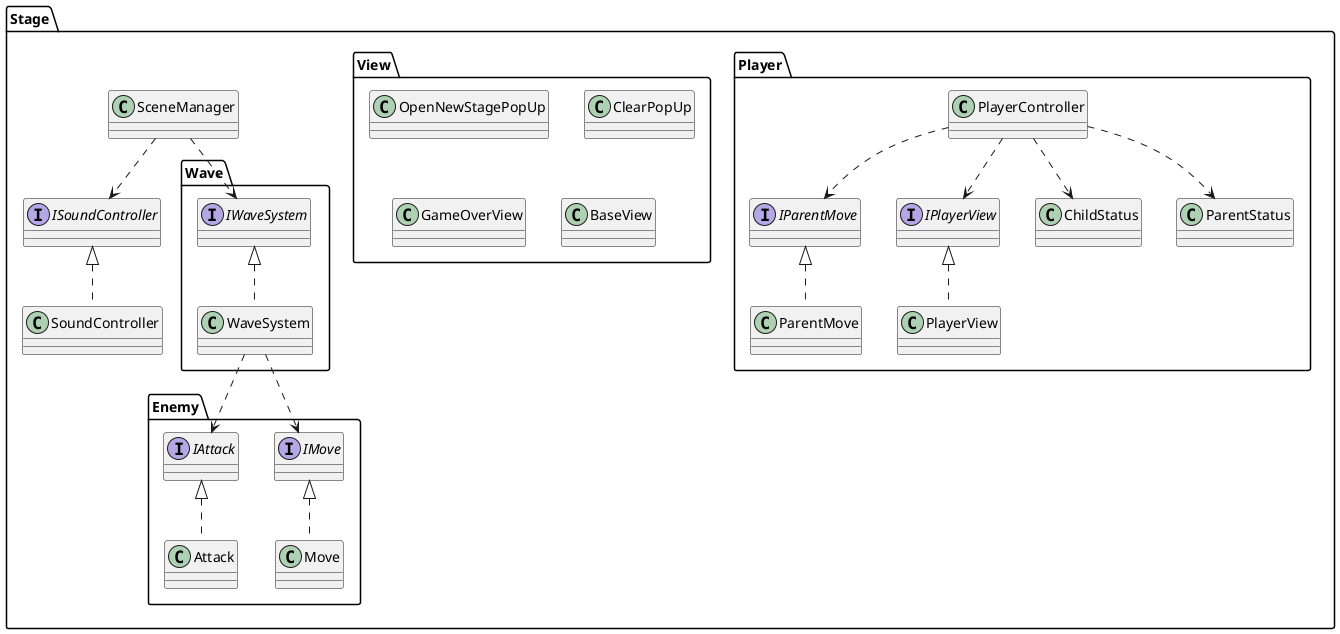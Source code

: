 ﻿@startuml
'https://plantuml.com/class-diagram

namespace Stage{
    namespace Enemy{
        class Move
        interface IMove
        class Attack
        interface IAttack
      
        IMove <|.. Move
        IAttack <|.. Attack

    }
    
    namespace Player{
        class PlayerController
        class ParentMove
        interface IParentMove
        class PlayerView
        interface IPlayerView
        class ChildStatus
        class ParentStatus
        
        IPlayerView <|.. PlayerView
        IParentMove <|.. ParentMove
        
        PlayerController ..> IPlayerView
        PlayerController ..> ParentStatus
        PlayerController ..> ChildStatus
        PlayerController ..> IParentMove
        
    }
    
    namespace Wave{
        class WaveSystem
        interface IWaveSystem
        
        WaveSystem ..> Stage.Enemy.IMove
        WaveSystem ..> Stage.Enemy.IAttack
        IWaveSystem <|.. WaveSystem
        
    }
    
    namespace View{
        class OpenNewStagePopUp
        class ClearPopUp
        class GameOverView
        class BaseView
        
        
    }
    
    class SceneManager
    
    class SoundController
    interface ISoundController
    
    ISoundController <|.. SoundController
    
    SceneManager ..> ISoundController
    SceneManager ..> Stage.Wave.IWaveSystem
}
@enduml